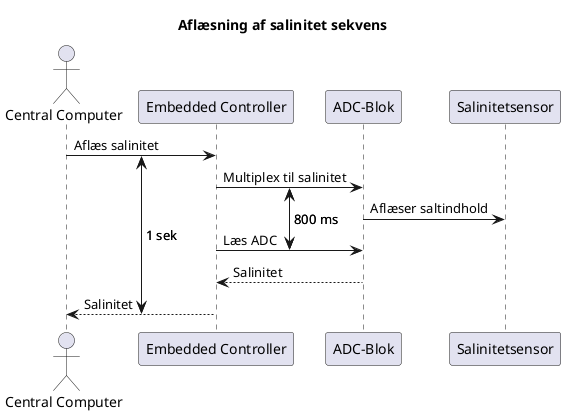 @startuml
!pragma teoz true

title "Aflæsning af salinitet sekvens"

actor "Central Computer" as CC
participant "Embedded Controller" as EC
participant "ADC-Blok" as ADC
participant "Salinitetsensor" as saltsensor

{start_com} CC -> EC : Aflæs salinitet
{start_read} EC -> ADC: Multiplex til salinitet
ADC -> saltsensor: Aflæser saltindhold
{end_read} EC -> ADC: Læs ADC  
ADC --> EC: Salinitet
{end_com} EC --> CC: Salinitet


{start_com} <-> {end_com}: 1 sek

{start_read} <-> {end_read}: 800 ms


@enduml
